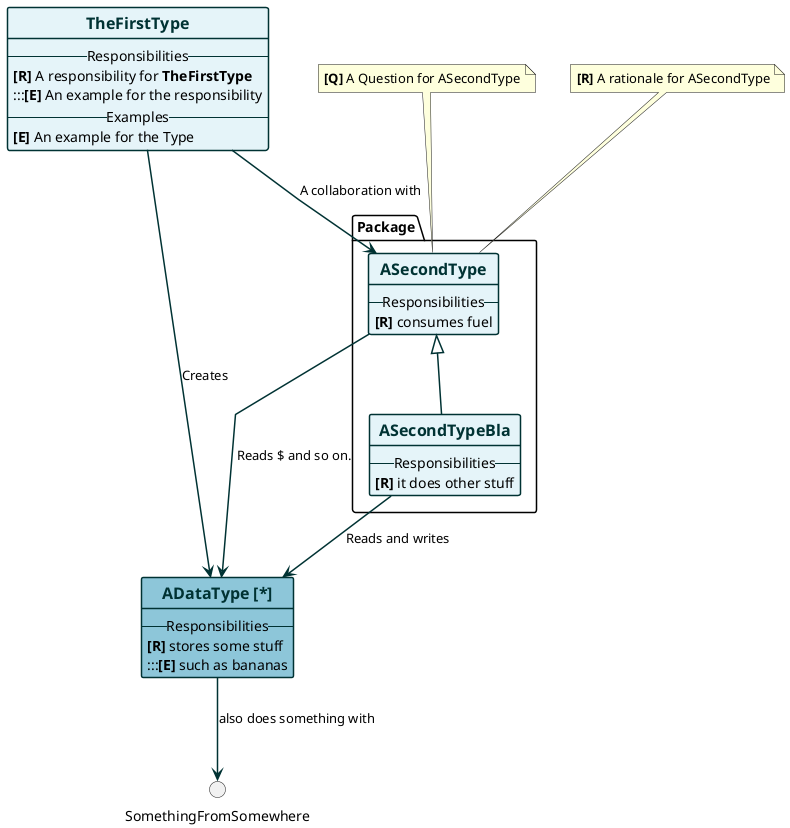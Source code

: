 @startuml
skinparam class {
  BackgroundColor #e5f4f9
  BackgroundColor<<data>> #8dc6d9
  BackgroundColor<<proxy>> #8dc6d9
  ArrowColor #003233
  BorderColor #003233
  ArrowThickness 1.5
  BorderThickness 1.5
  FontColor #003233
}
skinparam linetype polyline
hide circles
hide stereotype
set separator ::

class "<b><size:16>TheFirstType</size></b>" as TheFirstType  {
-- Responsibilities --
  <b>[R]</b> A responsibility for <b>TheFirstType</b>
  :::<b>[E]</b> An example for the responsibility
-- Examples --
  <b>[E]</b> An example for the Type
}
TheFirstType --> Package::ASecondType : A collaboration with
TheFirstType --> ADataType : Creates
class "<b><size:16>ASecondType</size></b>" as Package::ASecondType  {
-- Responsibilities --
  <b>[R]</b> consumes fuel
}
note top of Package::ASecondType : <b>[Q]</b> A Question for ASecondType
note top of Package::ASecondType : <b>[R]</b> A rationale for ASecondType
Package::ASecondType --> ADataType : Reads $ and so on.
class "<b><size:16>ASecondTypeBla</size></b>" as Package::ASecondTypeBla  {
-- Responsibilities --
  <b>[R]</b> it does other stuff
}
Package::ASecondTypeBla --> ADataType : Reads and writes
Package::ASecondType <|-- Package::ASecondTypeBla
circle SomethingFromSomewhere
class "<b><size:16>ADataType [*]</size></b>" as ADataType <<data>> {
-- Responsibilities --
  <b>[R]</b> stores some stuff
  :::<b>[E]</b> such as bananas
}
ADataType --> SomethingFromSomewhere : also does something with
@enduml
